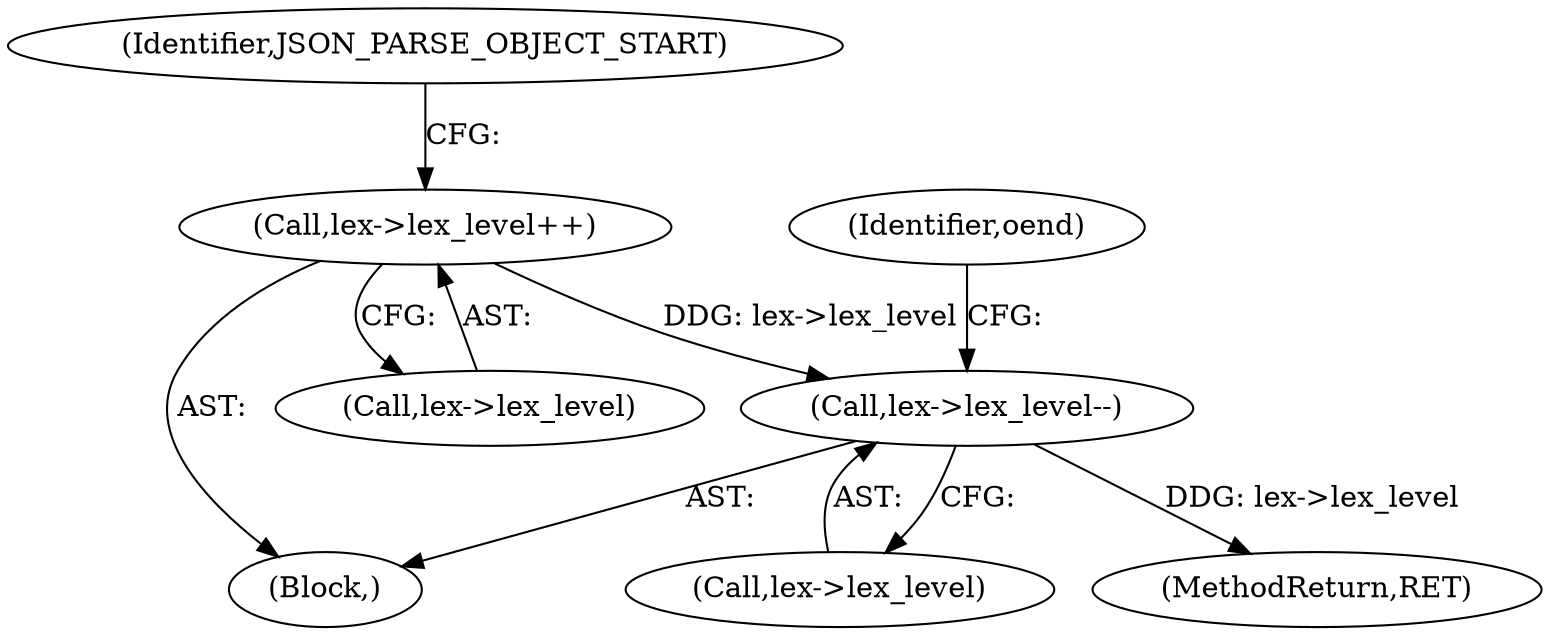 digraph "0_postgresql_08fa47c4850cea32c3116665975bca219fbf2fe6_1@pointer" {
"1000167" [label="(Call,lex->lex_level--)"];
"1000129" [label="(Call,lex->lex_level++)"];
"1000168" [label="(Call,lex->lex_level)"];
"1000106" [label="(Block,)"];
"1000129" [label="(Call,lex->lex_level++)"];
"1000179" [label="(MethodReturn,RET)"];
"1000167" [label="(Call,lex->lex_level--)"];
"1000173" [label="(Identifier,oend)"];
"1000130" [label="(Call,lex->lex_level)"];
"1000134" [label="(Identifier,JSON_PARSE_OBJECT_START)"];
"1000167" -> "1000106"  [label="AST: "];
"1000167" -> "1000168"  [label="CFG: "];
"1000168" -> "1000167"  [label="AST: "];
"1000173" -> "1000167"  [label="CFG: "];
"1000167" -> "1000179"  [label="DDG: lex->lex_level"];
"1000129" -> "1000167"  [label="DDG: lex->lex_level"];
"1000129" -> "1000106"  [label="AST: "];
"1000129" -> "1000130"  [label="CFG: "];
"1000130" -> "1000129"  [label="AST: "];
"1000134" -> "1000129"  [label="CFG: "];
}
